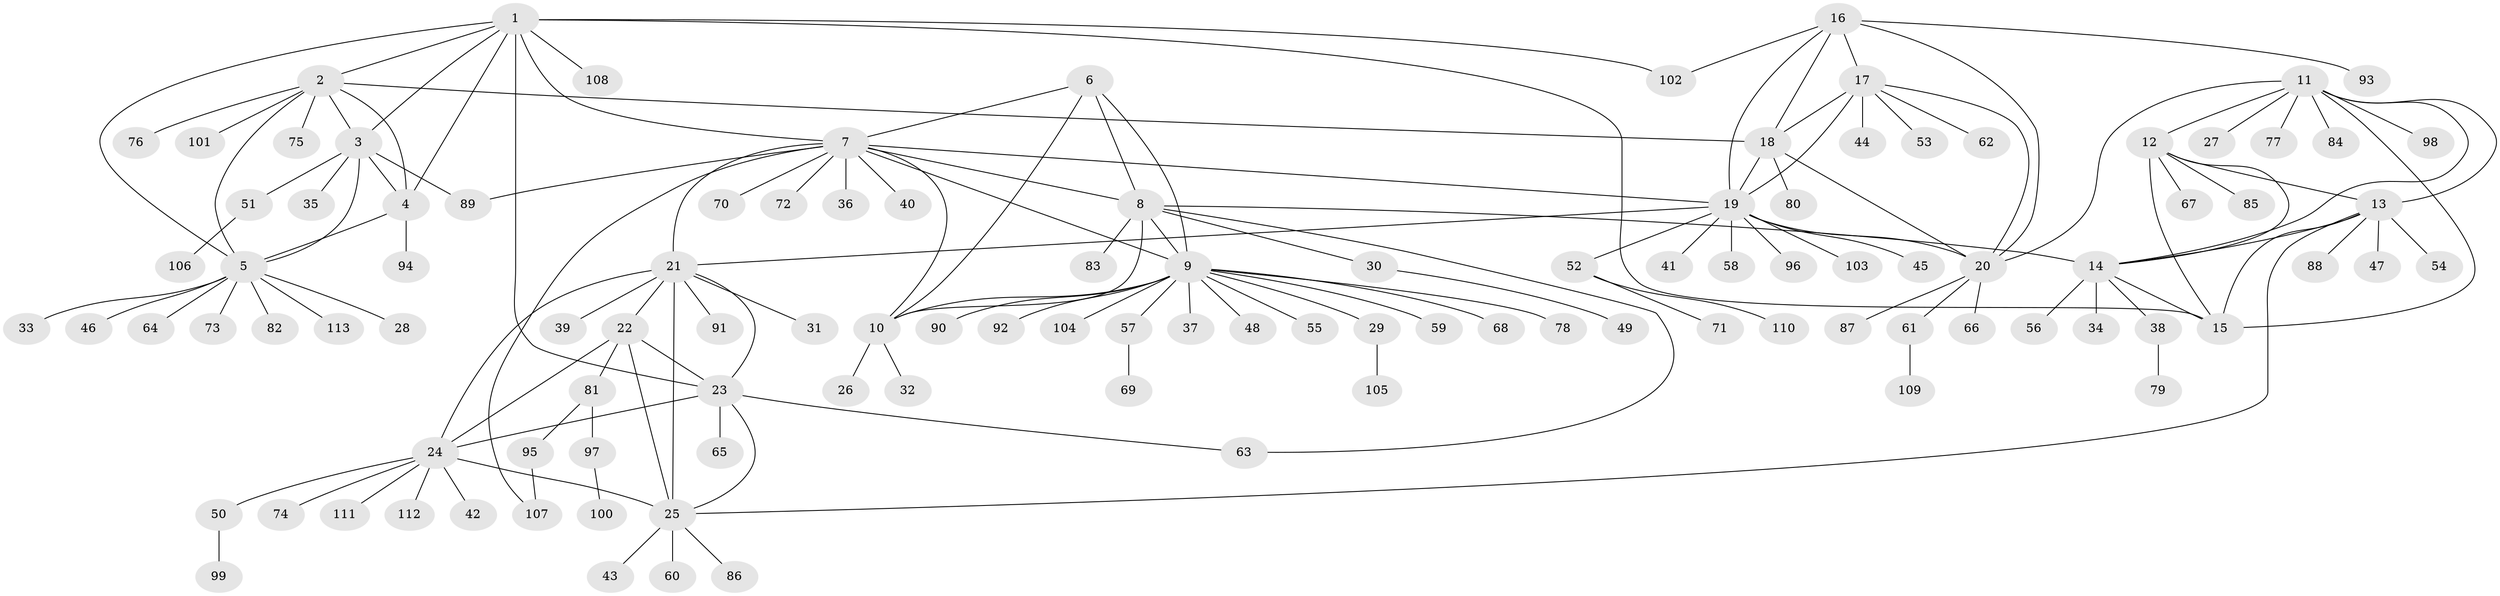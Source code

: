 // Generated by graph-tools (version 1.1) at 2025/37/03/09/25 02:37:38]
// undirected, 113 vertices, 152 edges
graph export_dot {
graph [start="1"]
  node [color=gray90,style=filled];
  1;
  2;
  3;
  4;
  5;
  6;
  7;
  8;
  9;
  10;
  11;
  12;
  13;
  14;
  15;
  16;
  17;
  18;
  19;
  20;
  21;
  22;
  23;
  24;
  25;
  26;
  27;
  28;
  29;
  30;
  31;
  32;
  33;
  34;
  35;
  36;
  37;
  38;
  39;
  40;
  41;
  42;
  43;
  44;
  45;
  46;
  47;
  48;
  49;
  50;
  51;
  52;
  53;
  54;
  55;
  56;
  57;
  58;
  59;
  60;
  61;
  62;
  63;
  64;
  65;
  66;
  67;
  68;
  69;
  70;
  71;
  72;
  73;
  74;
  75;
  76;
  77;
  78;
  79;
  80;
  81;
  82;
  83;
  84;
  85;
  86;
  87;
  88;
  89;
  90;
  91;
  92;
  93;
  94;
  95;
  96;
  97;
  98;
  99;
  100;
  101;
  102;
  103;
  104;
  105;
  106;
  107;
  108;
  109;
  110;
  111;
  112;
  113;
  1 -- 2;
  1 -- 3;
  1 -- 4;
  1 -- 5;
  1 -- 7;
  1 -- 15;
  1 -- 23;
  1 -- 102;
  1 -- 108;
  2 -- 3;
  2 -- 4;
  2 -- 5;
  2 -- 18;
  2 -- 75;
  2 -- 76;
  2 -- 101;
  3 -- 4;
  3 -- 5;
  3 -- 35;
  3 -- 51;
  3 -- 89;
  4 -- 5;
  4 -- 94;
  5 -- 28;
  5 -- 33;
  5 -- 46;
  5 -- 64;
  5 -- 73;
  5 -- 82;
  5 -- 113;
  6 -- 7;
  6 -- 8;
  6 -- 9;
  6 -- 10;
  7 -- 8;
  7 -- 9;
  7 -- 10;
  7 -- 19;
  7 -- 21;
  7 -- 36;
  7 -- 40;
  7 -- 70;
  7 -- 72;
  7 -- 89;
  7 -- 107;
  8 -- 9;
  8 -- 10;
  8 -- 14;
  8 -- 30;
  8 -- 63;
  8 -- 83;
  9 -- 10;
  9 -- 29;
  9 -- 37;
  9 -- 48;
  9 -- 55;
  9 -- 57;
  9 -- 59;
  9 -- 68;
  9 -- 78;
  9 -- 90;
  9 -- 92;
  9 -- 104;
  10 -- 26;
  10 -- 32;
  11 -- 12;
  11 -- 13;
  11 -- 14;
  11 -- 15;
  11 -- 20;
  11 -- 27;
  11 -- 77;
  11 -- 84;
  11 -- 98;
  12 -- 13;
  12 -- 14;
  12 -- 15;
  12 -- 67;
  12 -- 85;
  13 -- 14;
  13 -- 15;
  13 -- 25;
  13 -- 47;
  13 -- 54;
  13 -- 88;
  14 -- 15;
  14 -- 34;
  14 -- 38;
  14 -- 56;
  16 -- 17;
  16 -- 18;
  16 -- 19;
  16 -- 20;
  16 -- 93;
  16 -- 102;
  17 -- 18;
  17 -- 19;
  17 -- 20;
  17 -- 44;
  17 -- 53;
  17 -- 62;
  18 -- 19;
  18 -- 20;
  18 -- 80;
  19 -- 20;
  19 -- 21;
  19 -- 41;
  19 -- 45;
  19 -- 52;
  19 -- 58;
  19 -- 96;
  19 -- 103;
  20 -- 61;
  20 -- 66;
  20 -- 87;
  21 -- 22;
  21 -- 23;
  21 -- 24;
  21 -- 25;
  21 -- 31;
  21 -- 39;
  21 -- 91;
  22 -- 23;
  22 -- 24;
  22 -- 25;
  22 -- 81;
  23 -- 24;
  23 -- 25;
  23 -- 63;
  23 -- 65;
  24 -- 25;
  24 -- 42;
  24 -- 50;
  24 -- 74;
  24 -- 111;
  24 -- 112;
  25 -- 43;
  25 -- 60;
  25 -- 86;
  29 -- 105;
  30 -- 49;
  38 -- 79;
  50 -- 99;
  51 -- 106;
  52 -- 71;
  52 -- 110;
  57 -- 69;
  61 -- 109;
  81 -- 95;
  81 -- 97;
  95 -- 107;
  97 -- 100;
}
